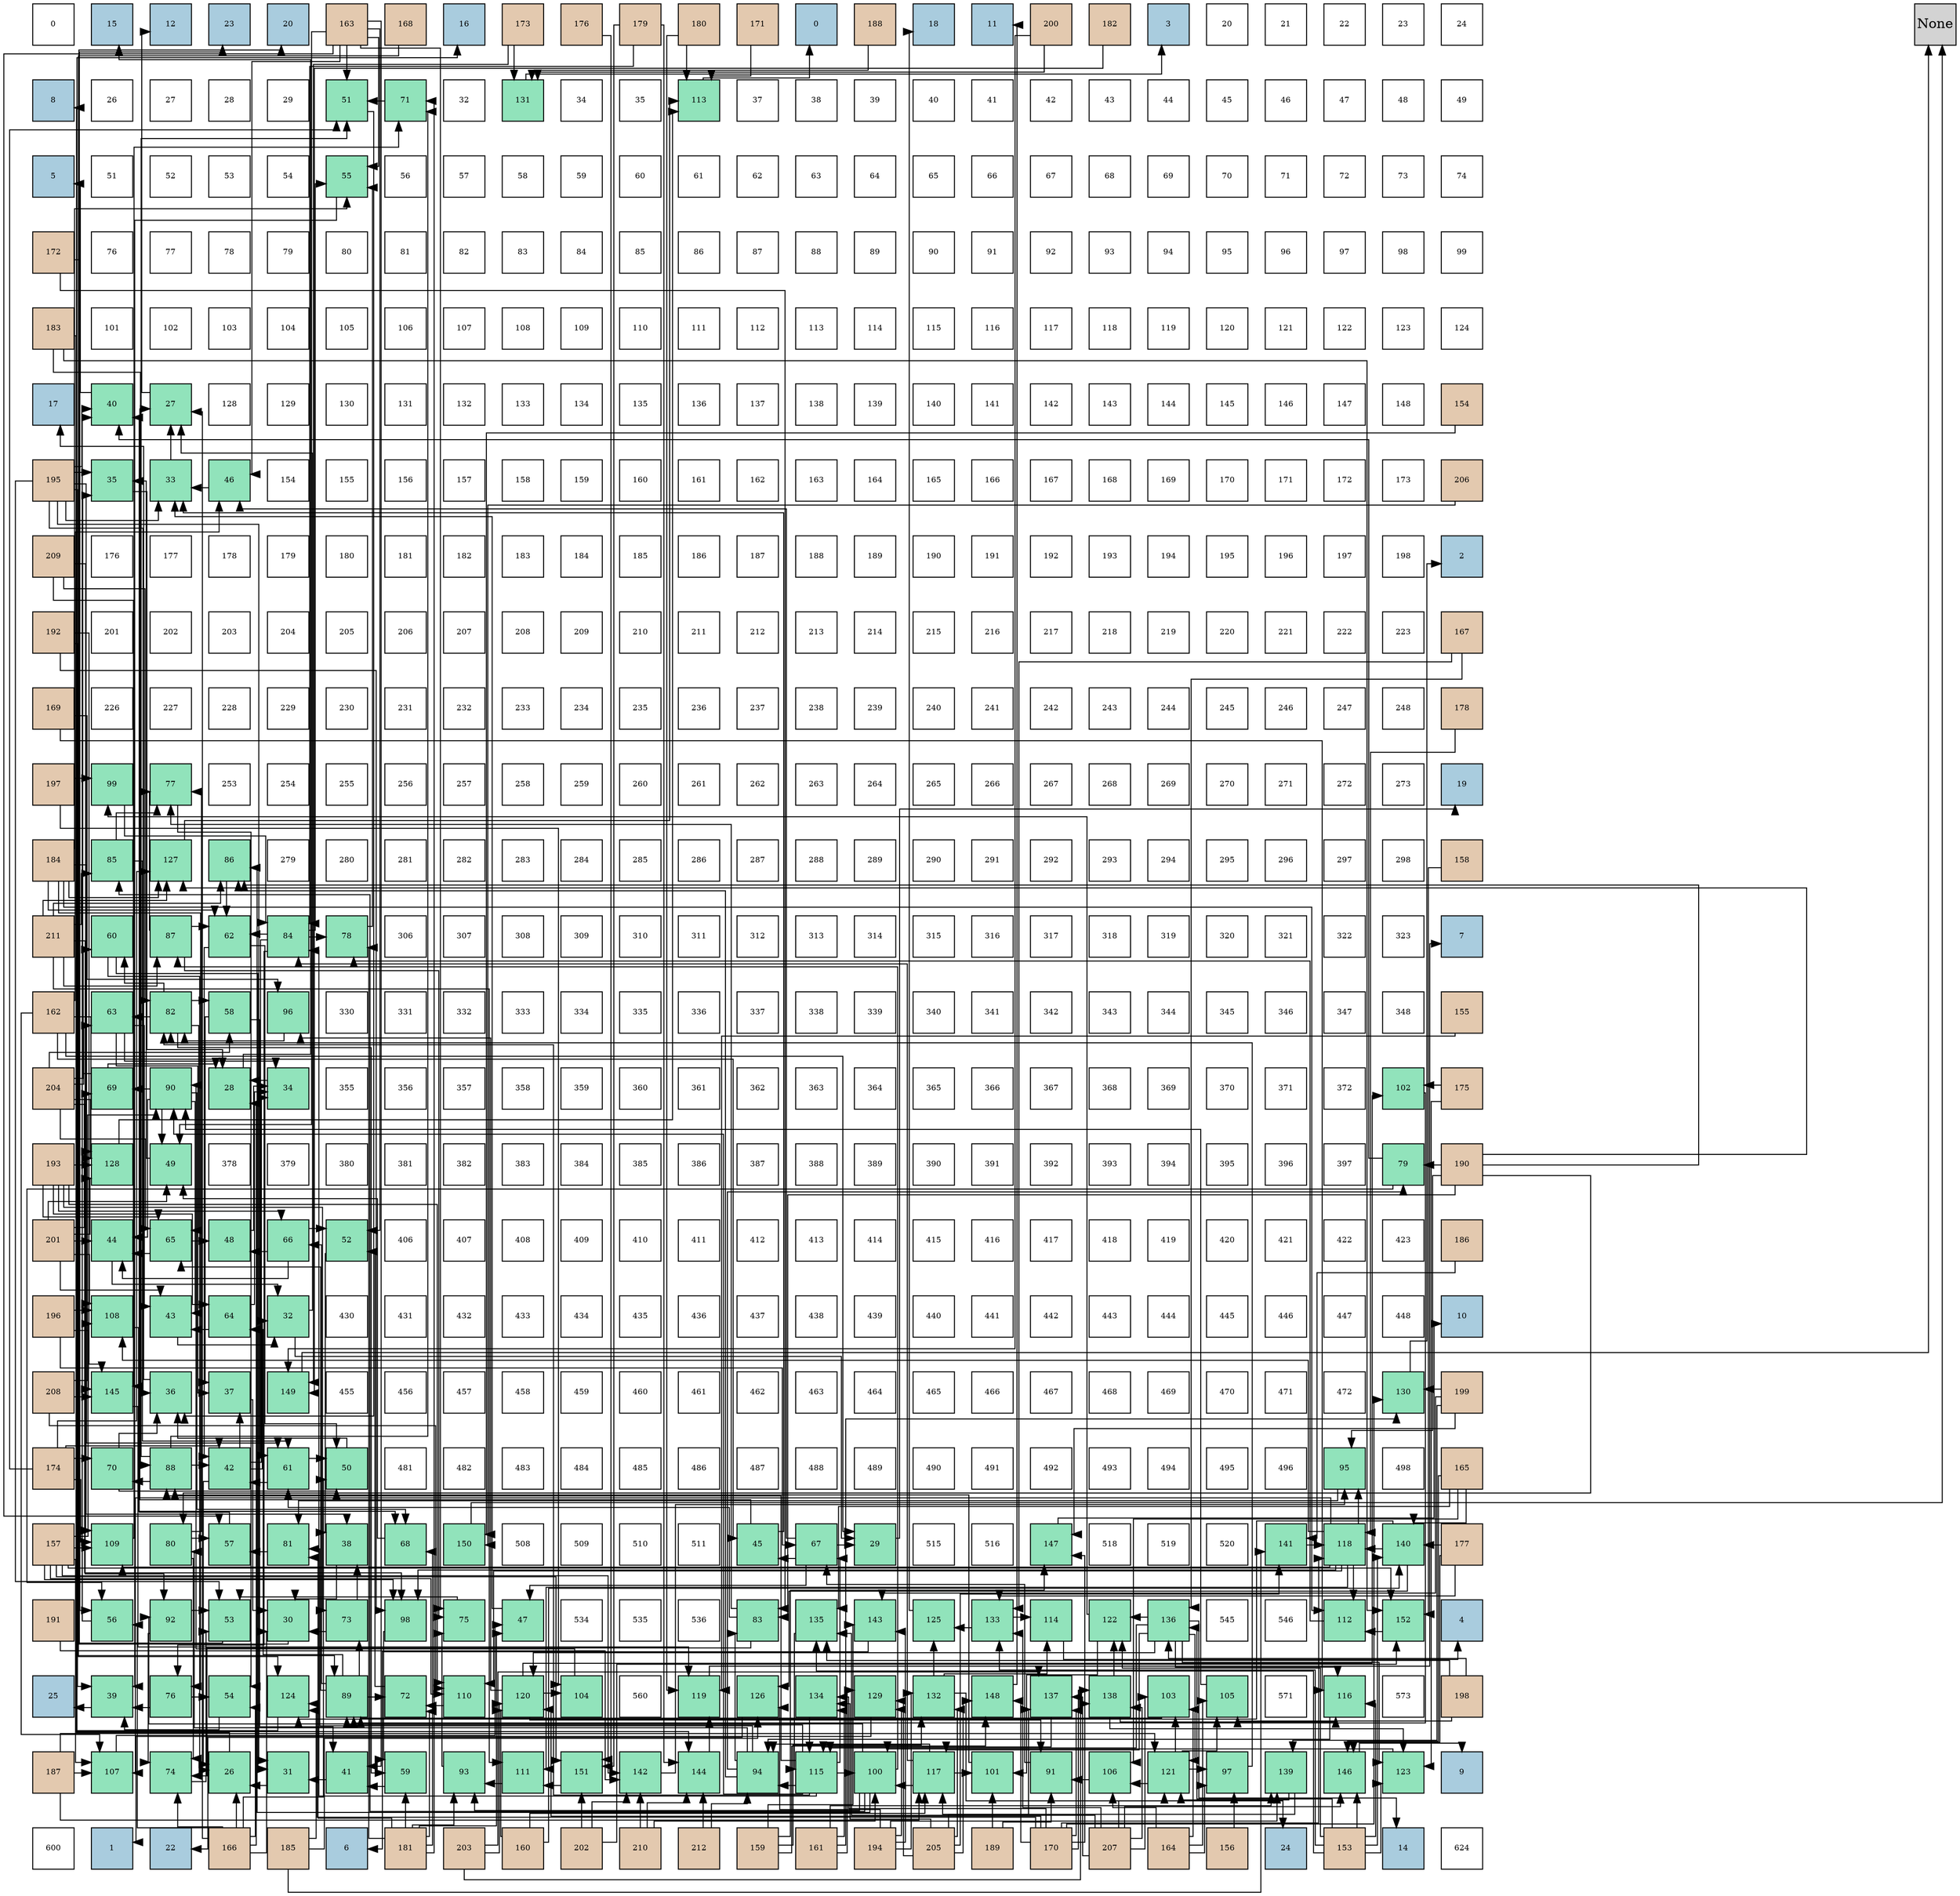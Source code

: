 digraph layout{
 rankdir=TB;
 splines=ortho;
 node [style=filled shape=square fixedsize=true width=0.6];
0[label="0", fontsize=8, fillcolor="#ffffff"];
1[label="15", fontsize=8, fillcolor="#a9ccde"];
2[label="12", fontsize=8, fillcolor="#a9ccde"];
3[label="23", fontsize=8, fillcolor="#a9ccde"];
4[label="20", fontsize=8, fillcolor="#a9ccde"];
5[label="163", fontsize=8, fillcolor="#e3c9af"];
6[label="168", fontsize=8, fillcolor="#e3c9af"];
7[label="16", fontsize=8, fillcolor="#a9ccde"];
8[label="173", fontsize=8, fillcolor="#e3c9af"];
9[label="176", fontsize=8, fillcolor="#e3c9af"];
10[label="179", fontsize=8, fillcolor="#e3c9af"];
11[label="180", fontsize=8, fillcolor="#e3c9af"];
12[label="171", fontsize=8, fillcolor="#e3c9af"];
13[label="0", fontsize=8, fillcolor="#a9ccde"];
14[label="188", fontsize=8, fillcolor="#e3c9af"];
15[label="18", fontsize=8, fillcolor="#a9ccde"];
16[label="11", fontsize=8, fillcolor="#a9ccde"];
17[label="200", fontsize=8, fillcolor="#e3c9af"];
18[label="182", fontsize=8, fillcolor="#e3c9af"];
19[label="3", fontsize=8, fillcolor="#a9ccde"];
20[label="20", fontsize=8, fillcolor="#ffffff"];
21[label="21", fontsize=8, fillcolor="#ffffff"];
22[label="22", fontsize=8, fillcolor="#ffffff"];
23[label="23", fontsize=8, fillcolor="#ffffff"];
24[label="24", fontsize=8, fillcolor="#ffffff"];
25[label="8", fontsize=8, fillcolor="#a9ccde"];
26[label="26", fontsize=8, fillcolor="#ffffff"];
27[label="27", fontsize=8, fillcolor="#ffffff"];
28[label="28", fontsize=8, fillcolor="#ffffff"];
29[label="29", fontsize=8, fillcolor="#ffffff"];
30[label="51", fontsize=8, fillcolor="#91e3bb"];
31[label="71", fontsize=8, fillcolor="#91e3bb"];
32[label="32", fontsize=8, fillcolor="#ffffff"];
33[label="131", fontsize=8, fillcolor="#91e3bb"];
34[label="34", fontsize=8, fillcolor="#ffffff"];
35[label="35", fontsize=8, fillcolor="#ffffff"];
36[label="113", fontsize=8, fillcolor="#91e3bb"];
37[label="37", fontsize=8, fillcolor="#ffffff"];
38[label="38", fontsize=8, fillcolor="#ffffff"];
39[label="39", fontsize=8, fillcolor="#ffffff"];
40[label="40", fontsize=8, fillcolor="#ffffff"];
41[label="41", fontsize=8, fillcolor="#ffffff"];
42[label="42", fontsize=8, fillcolor="#ffffff"];
43[label="43", fontsize=8, fillcolor="#ffffff"];
44[label="44", fontsize=8, fillcolor="#ffffff"];
45[label="45", fontsize=8, fillcolor="#ffffff"];
46[label="46", fontsize=8, fillcolor="#ffffff"];
47[label="47", fontsize=8, fillcolor="#ffffff"];
48[label="48", fontsize=8, fillcolor="#ffffff"];
49[label="49", fontsize=8, fillcolor="#ffffff"];
50[label="5", fontsize=8, fillcolor="#a9ccde"];
51[label="51", fontsize=8, fillcolor="#ffffff"];
52[label="52", fontsize=8, fillcolor="#ffffff"];
53[label="53", fontsize=8, fillcolor="#ffffff"];
54[label="54", fontsize=8, fillcolor="#ffffff"];
55[label="55", fontsize=8, fillcolor="#91e3bb"];
56[label="56", fontsize=8, fillcolor="#ffffff"];
57[label="57", fontsize=8, fillcolor="#ffffff"];
58[label="58", fontsize=8, fillcolor="#ffffff"];
59[label="59", fontsize=8, fillcolor="#ffffff"];
60[label="60", fontsize=8, fillcolor="#ffffff"];
61[label="61", fontsize=8, fillcolor="#ffffff"];
62[label="62", fontsize=8, fillcolor="#ffffff"];
63[label="63", fontsize=8, fillcolor="#ffffff"];
64[label="64", fontsize=8, fillcolor="#ffffff"];
65[label="65", fontsize=8, fillcolor="#ffffff"];
66[label="66", fontsize=8, fillcolor="#ffffff"];
67[label="67", fontsize=8, fillcolor="#ffffff"];
68[label="68", fontsize=8, fillcolor="#ffffff"];
69[label="69", fontsize=8, fillcolor="#ffffff"];
70[label="70", fontsize=8, fillcolor="#ffffff"];
71[label="71", fontsize=8, fillcolor="#ffffff"];
72[label="72", fontsize=8, fillcolor="#ffffff"];
73[label="73", fontsize=8, fillcolor="#ffffff"];
74[label="74", fontsize=8, fillcolor="#ffffff"];
75[label="172", fontsize=8, fillcolor="#e3c9af"];
76[label="76", fontsize=8, fillcolor="#ffffff"];
77[label="77", fontsize=8, fillcolor="#ffffff"];
78[label="78", fontsize=8, fillcolor="#ffffff"];
79[label="79", fontsize=8, fillcolor="#ffffff"];
80[label="80", fontsize=8, fillcolor="#ffffff"];
81[label="81", fontsize=8, fillcolor="#ffffff"];
82[label="82", fontsize=8, fillcolor="#ffffff"];
83[label="83", fontsize=8, fillcolor="#ffffff"];
84[label="84", fontsize=8, fillcolor="#ffffff"];
85[label="85", fontsize=8, fillcolor="#ffffff"];
86[label="86", fontsize=8, fillcolor="#ffffff"];
87[label="87", fontsize=8, fillcolor="#ffffff"];
88[label="88", fontsize=8, fillcolor="#ffffff"];
89[label="89", fontsize=8, fillcolor="#ffffff"];
90[label="90", fontsize=8, fillcolor="#ffffff"];
91[label="91", fontsize=8, fillcolor="#ffffff"];
92[label="92", fontsize=8, fillcolor="#ffffff"];
93[label="93", fontsize=8, fillcolor="#ffffff"];
94[label="94", fontsize=8, fillcolor="#ffffff"];
95[label="95", fontsize=8, fillcolor="#ffffff"];
96[label="96", fontsize=8, fillcolor="#ffffff"];
97[label="97", fontsize=8, fillcolor="#ffffff"];
98[label="98", fontsize=8, fillcolor="#ffffff"];
99[label="99", fontsize=8, fillcolor="#ffffff"];
100[label="183", fontsize=8, fillcolor="#e3c9af"];
101[label="101", fontsize=8, fillcolor="#ffffff"];
102[label="102", fontsize=8, fillcolor="#ffffff"];
103[label="103", fontsize=8, fillcolor="#ffffff"];
104[label="104", fontsize=8, fillcolor="#ffffff"];
105[label="105", fontsize=8, fillcolor="#ffffff"];
106[label="106", fontsize=8, fillcolor="#ffffff"];
107[label="107", fontsize=8, fillcolor="#ffffff"];
108[label="108", fontsize=8, fillcolor="#ffffff"];
109[label="109", fontsize=8, fillcolor="#ffffff"];
110[label="110", fontsize=8, fillcolor="#ffffff"];
111[label="111", fontsize=8, fillcolor="#ffffff"];
112[label="112", fontsize=8, fillcolor="#ffffff"];
113[label="113", fontsize=8, fillcolor="#ffffff"];
114[label="114", fontsize=8, fillcolor="#ffffff"];
115[label="115", fontsize=8, fillcolor="#ffffff"];
116[label="116", fontsize=8, fillcolor="#ffffff"];
117[label="117", fontsize=8, fillcolor="#ffffff"];
118[label="118", fontsize=8, fillcolor="#ffffff"];
119[label="119", fontsize=8, fillcolor="#ffffff"];
120[label="120", fontsize=8, fillcolor="#ffffff"];
121[label="121", fontsize=8, fillcolor="#ffffff"];
122[label="122", fontsize=8, fillcolor="#ffffff"];
123[label="123", fontsize=8, fillcolor="#ffffff"];
124[label="124", fontsize=8, fillcolor="#ffffff"];
125[label="17", fontsize=8, fillcolor="#a9ccde"];
126[label="40", fontsize=8, fillcolor="#91e3bb"];
127[label="27", fontsize=8, fillcolor="#91e3bb"];
128[label="128", fontsize=8, fillcolor="#ffffff"];
129[label="129", fontsize=8, fillcolor="#ffffff"];
130[label="130", fontsize=8, fillcolor="#ffffff"];
131[label="131", fontsize=8, fillcolor="#ffffff"];
132[label="132", fontsize=8, fillcolor="#ffffff"];
133[label="133", fontsize=8, fillcolor="#ffffff"];
134[label="134", fontsize=8, fillcolor="#ffffff"];
135[label="135", fontsize=8, fillcolor="#ffffff"];
136[label="136", fontsize=8, fillcolor="#ffffff"];
137[label="137", fontsize=8, fillcolor="#ffffff"];
138[label="138", fontsize=8, fillcolor="#ffffff"];
139[label="139", fontsize=8, fillcolor="#ffffff"];
140[label="140", fontsize=8, fillcolor="#ffffff"];
141[label="141", fontsize=8, fillcolor="#ffffff"];
142[label="142", fontsize=8, fillcolor="#ffffff"];
143[label="143", fontsize=8, fillcolor="#ffffff"];
144[label="144", fontsize=8, fillcolor="#ffffff"];
145[label="145", fontsize=8, fillcolor="#ffffff"];
146[label="146", fontsize=8, fillcolor="#ffffff"];
147[label="147", fontsize=8, fillcolor="#ffffff"];
148[label="148", fontsize=8, fillcolor="#ffffff"];
149[label="154", fontsize=8, fillcolor="#e3c9af"];
150[label="195", fontsize=8, fillcolor="#e3c9af"];
151[label="35", fontsize=8, fillcolor="#91e3bb"];
152[label="33", fontsize=8, fillcolor="#91e3bb"];
153[label="46", fontsize=8, fillcolor="#91e3bb"];
154[label="154", fontsize=8, fillcolor="#ffffff"];
155[label="155", fontsize=8, fillcolor="#ffffff"];
156[label="156", fontsize=8, fillcolor="#ffffff"];
157[label="157", fontsize=8, fillcolor="#ffffff"];
158[label="158", fontsize=8, fillcolor="#ffffff"];
159[label="159", fontsize=8, fillcolor="#ffffff"];
160[label="160", fontsize=8, fillcolor="#ffffff"];
161[label="161", fontsize=8, fillcolor="#ffffff"];
162[label="162", fontsize=8, fillcolor="#ffffff"];
163[label="163", fontsize=8, fillcolor="#ffffff"];
164[label="164", fontsize=8, fillcolor="#ffffff"];
165[label="165", fontsize=8, fillcolor="#ffffff"];
166[label="166", fontsize=8, fillcolor="#ffffff"];
167[label="167", fontsize=8, fillcolor="#ffffff"];
168[label="168", fontsize=8, fillcolor="#ffffff"];
169[label="169", fontsize=8, fillcolor="#ffffff"];
170[label="170", fontsize=8, fillcolor="#ffffff"];
171[label="171", fontsize=8, fillcolor="#ffffff"];
172[label="172", fontsize=8, fillcolor="#ffffff"];
173[label="173", fontsize=8, fillcolor="#ffffff"];
174[label="206", fontsize=8, fillcolor="#e3c9af"];
175[label="209", fontsize=8, fillcolor="#e3c9af"];
176[label="176", fontsize=8, fillcolor="#ffffff"];
177[label="177", fontsize=8, fillcolor="#ffffff"];
178[label="178", fontsize=8, fillcolor="#ffffff"];
179[label="179", fontsize=8, fillcolor="#ffffff"];
180[label="180", fontsize=8, fillcolor="#ffffff"];
181[label="181", fontsize=8, fillcolor="#ffffff"];
182[label="182", fontsize=8, fillcolor="#ffffff"];
183[label="183", fontsize=8, fillcolor="#ffffff"];
184[label="184", fontsize=8, fillcolor="#ffffff"];
185[label="185", fontsize=8, fillcolor="#ffffff"];
186[label="186", fontsize=8, fillcolor="#ffffff"];
187[label="187", fontsize=8, fillcolor="#ffffff"];
188[label="188", fontsize=8, fillcolor="#ffffff"];
189[label="189", fontsize=8, fillcolor="#ffffff"];
190[label="190", fontsize=8, fillcolor="#ffffff"];
191[label="191", fontsize=8, fillcolor="#ffffff"];
192[label="192", fontsize=8, fillcolor="#ffffff"];
193[label="193", fontsize=8, fillcolor="#ffffff"];
194[label="194", fontsize=8, fillcolor="#ffffff"];
195[label="195", fontsize=8, fillcolor="#ffffff"];
196[label="196", fontsize=8, fillcolor="#ffffff"];
197[label="197", fontsize=8, fillcolor="#ffffff"];
198[label="198", fontsize=8, fillcolor="#ffffff"];
199[label="2", fontsize=8, fillcolor="#a9ccde"];
200[label="192", fontsize=8, fillcolor="#e3c9af"];
201[label="201", fontsize=8, fillcolor="#ffffff"];
202[label="202", fontsize=8, fillcolor="#ffffff"];
203[label="203", fontsize=8, fillcolor="#ffffff"];
204[label="204", fontsize=8, fillcolor="#ffffff"];
205[label="205", fontsize=8, fillcolor="#ffffff"];
206[label="206", fontsize=8, fillcolor="#ffffff"];
207[label="207", fontsize=8, fillcolor="#ffffff"];
208[label="208", fontsize=8, fillcolor="#ffffff"];
209[label="209", fontsize=8, fillcolor="#ffffff"];
210[label="210", fontsize=8, fillcolor="#ffffff"];
211[label="211", fontsize=8, fillcolor="#ffffff"];
212[label="212", fontsize=8, fillcolor="#ffffff"];
213[label="213", fontsize=8, fillcolor="#ffffff"];
214[label="214", fontsize=8, fillcolor="#ffffff"];
215[label="215", fontsize=8, fillcolor="#ffffff"];
216[label="216", fontsize=8, fillcolor="#ffffff"];
217[label="217", fontsize=8, fillcolor="#ffffff"];
218[label="218", fontsize=8, fillcolor="#ffffff"];
219[label="219", fontsize=8, fillcolor="#ffffff"];
220[label="220", fontsize=8, fillcolor="#ffffff"];
221[label="221", fontsize=8, fillcolor="#ffffff"];
222[label="222", fontsize=8, fillcolor="#ffffff"];
223[label="223", fontsize=8, fillcolor="#ffffff"];
224[label="167", fontsize=8, fillcolor="#e3c9af"];
225[label="169", fontsize=8, fillcolor="#e3c9af"];
226[label="226", fontsize=8, fillcolor="#ffffff"];
227[label="227", fontsize=8, fillcolor="#ffffff"];
228[label="228", fontsize=8, fillcolor="#ffffff"];
229[label="229", fontsize=8, fillcolor="#ffffff"];
230[label="230", fontsize=8, fillcolor="#ffffff"];
231[label="231", fontsize=8, fillcolor="#ffffff"];
232[label="232", fontsize=8, fillcolor="#ffffff"];
233[label="233", fontsize=8, fillcolor="#ffffff"];
234[label="234", fontsize=8, fillcolor="#ffffff"];
235[label="235", fontsize=8, fillcolor="#ffffff"];
236[label="236", fontsize=8, fillcolor="#ffffff"];
237[label="237", fontsize=8, fillcolor="#ffffff"];
238[label="238", fontsize=8, fillcolor="#ffffff"];
239[label="239", fontsize=8, fillcolor="#ffffff"];
240[label="240", fontsize=8, fillcolor="#ffffff"];
241[label="241", fontsize=8, fillcolor="#ffffff"];
242[label="242", fontsize=8, fillcolor="#ffffff"];
243[label="243", fontsize=8, fillcolor="#ffffff"];
244[label="244", fontsize=8, fillcolor="#ffffff"];
245[label="245", fontsize=8, fillcolor="#ffffff"];
246[label="246", fontsize=8, fillcolor="#ffffff"];
247[label="247", fontsize=8, fillcolor="#ffffff"];
248[label="248", fontsize=8, fillcolor="#ffffff"];
249[label="178", fontsize=8, fillcolor="#e3c9af"];
250[label="197", fontsize=8, fillcolor="#e3c9af"];
251[label="99", fontsize=8, fillcolor="#91e3bb"];
252[label="77", fontsize=8, fillcolor="#91e3bb"];
253[label="253", fontsize=8, fillcolor="#ffffff"];
254[label="254", fontsize=8, fillcolor="#ffffff"];
255[label="255", fontsize=8, fillcolor="#ffffff"];
256[label="256", fontsize=8, fillcolor="#ffffff"];
257[label="257", fontsize=8, fillcolor="#ffffff"];
258[label="258", fontsize=8, fillcolor="#ffffff"];
259[label="259", fontsize=8, fillcolor="#ffffff"];
260[label="260", fontsize=8, fillcolor="#ffffff"];
261[label="261", fontsize=8, fillcolor="#ffffff"];
262[label="262", fontsize=8, fillcolor="#ffffff"];
263[label="263", fontsize=8, fillcolor="#ffffff"];
264[label="264", fontsize=8, fillcolor="#ffffff"];
265[label="265", fontsize=8, fillcolor="#ffffff"];
266[label="266", fontsize=8, fillcolor="#ffffff"];
267[label="267", fontsize=8, fillcolor="#ffffff"];
268[label="268", fontsize=8, fillcolor="#ffffff"];
269[label="269", fontsize=8, fillcolor="#ffffff"];
270[label="270", fontsize=8, fillcolor="#ffffff"];
271[label="271", fontsize=8, fillcolor="#ffffff"];
272[label="272", fontsize=8, fillcolor="#ffffff"];
273[label="273", fontsize=8, fillcolor="#ffffff"];
274[label="19", fontsize=8, fillcolor="#a9ccde"];
275[label="184", fontsize=8, fillcolor="#e3c9af"];
276[label="85", fontsize=8, fillcolor="#91e3bb"];
277[label="127", fontsize=8, fillcolor="#91e3bb"];
278[label="86", fontsize=8, fillcolor="#91e3bb"];
279[label="279", fontsize=8, fillcolor="#ffffff"];
280[label="280", fontsize=8, fillcolor="#ffffff"];
281[label="281", fontsize=8, fillcolor="#ffffff"];
282[label="282", fontsize=8, fillcolor="#ffffff"];
283[label="283", fontsize=8, fillcolor="#ffffff"];
284[label="284", fontsize=8, fillcolor="#ffffff"];
285[label="285", fontsize=8, fillcolor="#ffffff"];
286[label="286", fontsize=8, fillcolor="#ffffff"];
287[label="287", fontsize=8, fillcolor="#ffffff"];
288[label="288", fontsize=8, fillcolor="#ffffff"];
289[label="289", fontsize=8, fillcolor="#ffffff"];
290[label="290", fontsize=8, fillcolor="#ffffff"];
291[label="291", fontsize=8, fillcolor="#ffffff"];
292[label="292", fontsize=8, fillcolor="#ffffff"];
293[label="293", fontsize=8, fillcolor="#ffffff"];
294[label="294", fontsize=8, fillcolor="#ffffff"];
295[label="295", fontsize=8, fillcolor="#ffffff"];
296[label="296", fontsize=8, fillcolor="#ffffff"];
297[label="297", fontsize=8, fillcolor="#ffffff"];
298[label="298", fontsize=8, fillcolor="#ffffff"];
299[label="158", fontsize=8, fillcolor="#e3c9af"];
300[label="211", fontsize=8, fillcolor="#e3c9af"];
301[label="60", fontsize=8, fillcolor="#91e3bb"];
302[label="87", fontsize=8, fillcolor="#91e3bb"];
303[label="62", fontsize=8, fillcolor="#91e3bb"];
304[label="84", fontsize=8, fillcolor="#91e3bb"];
305[label="78", fontsize=8, fillcolor="#91e3bb"];
306[label="306", fontsize=8, fillcolor="#ffffff"];
307[label="307", fontsize=8, fillcolor="#ffffff"];
308[label="308", fontsize=8, fillcolor="#ffffff"];
309[label="309", fontsize=8, fillcolor="#ffffff"];
310[label="310", fontsize=8, fillcolor="#ffffff"];
311[label="311", fontsize=8, fillcolor="#ffffff"];
312[label="312", fontsize=8, fillcolor="#ffffff"];
313[label="313", fontsize=8, fillcolor="#ffffff"];
314[label="314", fontsize=8, fillcolor="#ffffff"];
315[label="315", fontsize=8, fillcolor="#ffffff"];
316[label="316", fontsize=8, fillcolor="#ffffff"];
317[label="317", fontsize=8, fillcolor="#ffffff"];
318[label="318", fontsize=8, fillcolor="#ffffff"];
319[label="319", fontsize=8, fillcolor="#ffffff"];
320[label="320", fontsize=8, fillcolor="#ffffff"];
321[label="321", fontsize=8, fillcolor="#ffffff"];
322[label="322", fontsize=8, fillcolor="#ffffff"];
323[label="323", fontsize=8, fillcolor="#ffffff"];
324[label="7", fontsize=8, fillcolor="#a9ccde"];
325[label="162", fontsize=8, fillcolor="#e3c9af"];
326[label="63", fontsize=8, fillcolor="#91e3bb"];
327[label="82", fontsize=8, fillcolor="#91e3bb"];
328[label="58", fontsize=8, fillcolor="#91e3bb"];
329[label="96", fontsize=8, fillcolor="#91e3bb"];
330[label="330", fontsize=8, fillcolor="#ffffff"];
331[label="331", fontsize=8, fillcolor="#ffffff"];
332[label="332", fontsize=8, fillcolor="#ffffff"];
333[label="333", fontsize=8, fillcolor="#ffffff"];
334[label="334", fontsize=8, fillcolor="#ffffff"];
335[label="335", fontsize=8, fillcolor="#ffffff"];
336[label="336", fontsize=8, fillcolor="#ffffff"];
337[label="337", fontsize=8, fillcolor="#ffffff"];
338[label="338", fontsize=8, fillcolor="#ffffff"];
339[label="339", fontsize=8, fillcolor="#ffffff"];
340[label="340", fontsize=8, fillcolor="#ffffff"];
341[label="341", fontsize=8, fillcolor="#ffffff"];
342[label="342", fontsize=8, fillcolor="#ffffff"];
343[label="343", fontsize=8, fillcolor="#ffffff"];
344[label="344", fontsize=8, fillcolor="#ffffff"];
345[label="345", fontsize=8, fillcolor="#ffffff"];
346[label="346", fontsize=8, fillcolor="#ffffff"];
347[label="347", fontsize=8, fillcolor="#ffffff"];
348[label="348", fontsize=8, fillcolor="#ffffff"];
349[label="155", fontsize=8, fillcolor="#e3c9af"];
350[label="204", fontsize=8, fillcolor="#e3c9af"];
351[label="69", fontsize=8, fillcolor="#91e3bb"];
352[label="90", fontsize=8, fillcolor="#91e3bb"];
353[label="28", fontsize=8, fillcolor="#91e3bb"];
354[label="34", fontsize=8, fillcolor="#91e3bb"];
355[label="355", fontsize=8, fillcolor="#ffffff"];
356[label="356", fontsize=8, fillcolor="#ffffff"];
357[label="357", fontsize=8, fillcolor="#ffffff"];
358[label="358", fontsize=8, fillcolor="#ffffff"];
359[label="359", fontsize=8, fillcolor="#ffffff"];
360[label="360", fontsize=8, fillcolor="#ffffff"];
361[label="361", fontsize=8, fillcolor="#ffffff"];
362[label="362", fontsize=8, fillcolor="#ffffff"];
363[label="363", fontsize=8, fillcolor="#ffffff"];
364[label="364", fontsize=8, fillcolor="#ffffff"];
365[label="365", fontsize=8, fillcolor="#ffffff"];
366[label="366", fontsize=8, fillcolor="#ffffff"];
367[label="367", fontsize=8, fillcolor="#ffffff"];
368[label="368", fontsize=8, fillcolor="#ffffff"];
369[label="369", fontsize=8, fillcolor="#ffffff"];
370[label="370", fontsize=8, fillcolor="#ffffff"];
371[label="371", fontsize=8, fillcolor="#ffffff"];
372[label="372", fontsize=8, fillcolor="#ffffff"];
373[label="102", fontsize=8, fillcolor="#91e3bb"];
374[label="175", fontsize=8, fillcolor="#e3c9af"];
375[label="193", fontsize=8, fillcolor="#e3c9af"];
376[label="128", fontsize=8, fillcolor="#91e3bb"];
377[label="49", fontsize=8, fillcolor="#91e3bb"];
378[label="378", fontsize=8, fillcolor="#ffffff"];
379[label="379", fontsize=8, fillcolor="#ffffff"];
380[label="380", fontsize=8, fillcolor="#ffffff"];
381[label="381", fontsize=8, fillcolor="#ffffff"];
382[label="382", fontsize=8, fillcolor="#ffffff"];
383[label="383", fontsize=8, fillcolor="#ffffff"];
384[label="384", fontsize=8, fillcolor="#ffffff"];
385[label="385", fontsize=8, fillcolor="#ffffff"];
386[label="386", fontsize=8, fillcolor="#ffffff"];
387[label="387", fontsize=8, fillcolor="#ffffff"];
388[label="388", fontsize=8, fillcolor="#ffffff"];
389[label="389", fontsize=8, fillcolor="#ffffff"];
390[label="390", fontsize=8, fillcolor="#ffffff"];
391[label="391", fontsize=8, fillcolor="#ffffff"];
392[label="392", fontsize=8, fillcolor="#ffffff"];
393[label="393", fontsize=8, fillcolor="#ffffff"];
394[label="394", fontsize=8, fillcolor="#ffffff"];
395[label="395", fontsize=8, fillcolor="#ffffff"];
396[label="396", fontsize=8, fillcolor="#ffffff"];
397[label="397", fontsize=8, fillcolor="#ffffff"];
398[label="79", fontsize=8, fillcolor="#91e3bb"];
399[label="190", fontsize=8, fillcolor="#e3c9af"];
400[label="201", fontsize=8, fillcolor="#e3c9af"];
401[label="44", fontsize=8, fillcolor="#91e3bb"];
402[label="65", fontsize=8, fillcolor="#91e3bb"];
403[label="48", fontsize=8, fillcolor="#91e3bb"];
404[label="66", fontsize=8, fillcolor="#91e3bb"];
405[label="52", fontsize=8, fillcolor="#91e3bb"];
406[label="406", fontsize=8, fillcolor="#ffffff"];
407[label="407", fontsize=8, fillcolor="#ffffff"];
408[label="408", fontsize=8, fillcolor="#ffffff"];
409[label="409", fontsize=8, fillcolor="#ffffff"];
410[label="410", fontsize=8, fillcolor="#ffffff"];
411[label="411", fontsize=8, fillcolor="#ffffff"];
412[label="412", fontsize=8, fillcolor="#ffffff"];
413[label="413", fontsize=8, fillcolor="#ffffff"];
414[label="414", fontsize=8, fillcolor="#ffffff"];
415[label="415", fontsize=8, fillcolor="#ffffff"];
416[label="416", fontsize=8, fillcolor="#ffffff"];
417[label="417", fontsize=8, fillcolor="#ffffff"];
418[label="418", fontsize=8, fillcolor="#ffffff"];
419[label="419", fontsize=8, fillcolor="#ffffff"];
420[label="420", fontsize=8, fillcolor="#ffffff"];
421[label="421", fontsize=8, fillcolor="#ffffff"];
422[label="422", fontsize=8, fillcolor="#ffffff"];
423[label="423", fontsize=8, fillcolor="#ffffff"];
424[label="186", fontsize=8, fillcolor="#e3c9af"];
425[label="196", fontsize=8, fillcolor="#e3c9af"];
426[label="108", fontsize=8, fillcolor="#91e3bb"];
427[label="43", fontsize=8, fillcolor="#91e3bb"];
428[label="64", fontsize=8, fillcolor="#91e3bb"];
429[label="32", fontsize=8, fillcolor="#91e3bb"];
430[label="430", fontsize=8, fillcolor="#ffffff"];
431[label="431", fontsize=8, fillcolor="#ffffff"];
432[label="432", fontsize=8, fillcolor="#ffffff"];
433[label="433", fontsize=8, fillcolor="#ffffff"];
434[label="434", fontsize=8, fillcolor="#ffffff"];
435[label="435", fontsize=8, fillcolor="#ffffff"];
436[label="436", fontsize=8, fillcolor="#ffffff"];
437[label="437", fontsize=8, fillcolor="#ffffff"];
438[label="438", fontsize=8, fillcolor="#ffffff"];
439[label="439", fontsize=8, fillcolor="#ffffff"];
440[label="440", fontsize=8, fillcolor="#ffffff"];
441[label="441", fontsize=8, fillcolor="#ffffff"];
442[label="442", fontsize=8, fillcolor="#ffffff"];
443[label="443", fontsize=8, fillcolor="#ffffff"];
444[label="444", fontsize=8, fillcolor="#ffffff"];
445[label="445", fontsize=8, fillcolor="#ffffff"];
446[label="446", fontsize=8, fillcolor="#ffffff"];
447[label="447", fontsize=8, fillcolor="#ffffff"];
448[label="448", fontsize=8, fillcolor="#ffffff"];
449[label="10", fontsize=8, fillcolor="#a9ccde"];
450[label="208", fontsize=8, fillcolor="#e3c9af"];
451[label="145", fontsize=8, fillcolor="#91e3bb"];
452[label="36", fontsize=8, fillcolor="#91e3bb"];
453[label="37", fontsize=8, fillcolor="#91e3bb"];
454[label="149", fontsize=8, fillcolor="#91e3bb"];
455[label="455", fontsize=8, fillcolor="#ffffff"];
456[label="456", fontsize=8, fillcolor="#ffffff"];
457[label="457", fontsize=8, fillcolor="#ffffff"];
458[label="458", fontsize=8, fillcolor="#ffffff"];
459[label="459", fontsize=8, fillcolor="#ffffff"];
460[label="460", fontsize=8, fillcolor="#ffffff"];
461[label="461", fontsize=8, fillcolor="#ffffff"];
462[label="462", fontsize=8, fillcolor="#ffffff"];
463[label="463", fontsize=8, fillcolor="#ffffff"];
464[label="464", fontsize=8, fillcolor="#ffffff"];
465[label="465", fontsize=8, fillcolor="#ffffff"];
466[label="466", fontsize=8, fillcolor="#ffffff"];
467[label="467", fontsize=8, fillcolor="#ffffff"];
468[label="468", fontsize=8, fillcolor="#ffffff"];
469[label="469", fontsize=8, fillcolor="#ffffff"];
470[label="470", fontsize=8, fillcolor="#ffffff"];
471[label="471", fontsize=8, fillcolor="#ffffff"];
472[label="472", fontsize=8, fillcolor="#ffffff"];
473[label="130", fontsize=8, fillcolor="#91e3bb"];
474[label="199", fontsize=8, fillcolor="#e3c9af"];
475[label="174", fontsize=8, fillcolor="#e3c9af"];
476[label="70", fontsize=8, fillcolor="#91e3bb"];
477[label="88", fontsize=8, fillcolor="#91e3bb"];
478[label="42", fontsize=8, fillcolor="#91e3bb"];
479[label="61", fontsize=8, fillcolor="#91e3bb"];
480[label="50", fontsize=8, fillcolor="#91e3bb"];
481[label="481", fontsize=8, fillcolor="#ffffff"];
482[label="482", fontsize=8, fillcolor="#ffffff"];
483[label="483", fontsize=8, fillcolor="#ffffff"];
484[label="484", fontsize=8, fillcolor="#ffffff"];
485[label="485", fontsize=8, fillcolor="#ffffff"];
486[label="486", fontsize=8, fillcolor="#ffffff"];
487[label="487", fontsize=8, fillcolor="#ffffff"];
488[label="488", fontsize=8, fillcolor="#ffffff"];
489[label="489", fontsize=8, fillcolor="#ffffff"];
490[label="490", fontsize=8, fillcolor="#ffffff"];
491[label="491", fontsize=8, fillcolor="#ffffff"];
492[label="492", fontsize=8, fillcolor="#ffffff"];
493[label="493", fontsize=8, fillcolor="#ffffff"];
494[label="494", fontsize=8, fillcolor="#ffffff"];
495[label="495", fontsize=8, fillcolor="#ffffff"];
496[label="496", fontsize=8, fillcolor="#ffffff"];
497[label="95", fontsize=8, fillcolor="#91e3bb"];
498[label="498", fontsize=8, fillcolor="#ffffff"];
499[label="165", fontsize=8, fillcolor="#e3c9af"];
500[label="157", fontsize=8, fillcolor="#e3c9af"];
501[label="109", fontsize=8, fillcolor="#91e3bb"];
502[label="80", fontsize=8, fillcolor="#91e3bb"];
503[label="57", fontsize=8, fillcolor="#91e3bb"];
504[label="81", fontsize=8, fillcolor="#91e3bb"];
505[label="38", fontsize=8, fillcolor="#91e3bb"];
506[label="68", fontsize=8, fillcolor="#91e3bb"];
507[label="150", fontsize=8, fillcolor="#91e3bb"];
508[label="508", fontsize=8, fillcolor="#ffffff"];
509[label="509", fontsize=8, fillcolor="#ffffff"];
510[label="510", fontsize=8, fillcolor="#ffffff"];
511[label="511", fontsize=8, fillcolor="#ffffff"];
512[label="45", fontsize=8, fillcolor="#91e3bb"];
513[label="67", fontsize=8, fillcolor="#91e3bb"];
514[label="29", fontsize=8, fillcolor="#91e3bb"];
515[label="515", fontsize=8, fillcolor="#ffffff"];
516[label="516", fontsize=8, fillcolor="#ffffff"];
517[label="147", fontsize=8, fillcolor="#91e3bb"];
518[label="518", fontsize=8, fillcolor="#ffffff"];
519[label="519", fontsize=8, fillcolor="#ffffff"];
520[label="520", fontsize=8, fillcolor="#ffffff"];
521[label="141", fontsize=8, fillcolor="#91e3bb"];
522[label="118", fontsize=8, fillcolor="#91e3bb"];
523[label="140", fontsize=8, fillcolor="#91e3bb"];
524[label="177", fontsize=8, fillcolor="#e3c9af"];
525[label="191", fontsize=8, fillcolor="#e3c9af"];
526[label="56", fontsize=8, fillcolor="#91e3bb"];
527[label="92", fontsize=8, fillcolor="#91e3bb"];
528[label="53", fontsize=8, fillcolor="#91e3bb"];
529[label="30", fontsize=8, fillcolor="#91e3bb"];
530[label="73", fontsize=8, fillcolor="#91e3bb"];
531[label="98", fontsize=8, fillcolor="#91e3bb"];
532[label="75", fontsize=8, fillcolor="#91e3bb"];
533[label="47", fontsize=8, fillcolor="#91e3bb"];
534[label="534", fontsize=8, fillcolor="#ffffff"];
535[label="535", fontsize=8, fillcolor="#ffffff"];
536[label="536", fontsize=8, fillcolor="#ffffff"];
537[label="83", fontsize=8, fillcolor="#91e3bb"];
538[label="135", fontsize=8, fillcolor="#91e3bb"];
539[label="143", fontsize=8, fillcolor="#91e3bb"];
540[label="125", fontsize=8, fillcolor="#91e3bb"];
541[label="133", fontsize=8, fillcolor="#91e3bb"];
542[label="114", fontsize=8, fillcolor="#91e3bb"];
543[label="122", fontsize=8, fillcolor="#91e3bb"];
544[label="136", fontsize=8, fillcolor="#91e3bb"];
545[label="545", fontsize=8, fillcolor="#ffffff"];
546[label="546", fontsize=8, fillcolor="#ffffff"];
547[label="112", fontsize=8, fillcolor="#91e3bb"];
548[label="152", fontsize=8, fillcolor="#91e3bb"];
549[label="4", fontsize=8, fillcolor="#a9ccde"];
550[label="25", fontsize=8, fillcolor="#a9ccde"];
551[label="39", fontsize=8, fillcolor="#91e3bb"];
552[label="76", fontsize=8, fillcolor="#91e3bb"];
553[label="54", fontsize=8, fillcolor="#91e3bb"];
554[label="124", fontsize=8, fillcolor="#91e3bb"];
555[label="89", fontsize=8, fillcolor="#91e3bb"];
556[label="72", fontsize=8, fillcolor="#91e3bb"];
557[label="110", fontsize=8, fillcolor="#91e3bb"];
558[label="120", fontsize=8, fillcolor="#91e3bb"];
559[label="104", fontsize=8, fillcolor="#91e3bb"];
560[label="560", fontsize=8, fillcolor="#ffffff"];
561[label="119", fontsize=8, fillcolor="#91e3bb"];
562[label="126", fontsize=8, fillcolor="#91e3bb"];
563[label="134", fontsize=8, fillcolor="#91e3bb"];
564[label="129", fontsize=8, fillcolor="#91e3bb"];
565[label="132", fontsize=8, fillcolor="#91e3bb"];
566[label="148", fontsize=8, fillcolor="#91e3bb"];
567[label="137", fontsize=8, fillcolor="#91e3bb"];
568[label="138", fontsize=8, fillcolor="#91e3bb"];
569[label="103", fontsize=8, fillcolor="#91e3bb"];
570[label="105", fontsize=8, fillcolor="#91e3bb"];
571[label="571", fontsize=8, fillcolor="#ffffff"];
572[label="116", fontsize=8, fillcolor="#91e3bb"];
573[label="573", fontsize=8, fillcolor="#ffffff"];
574[label="198", fontsize=8, fillcolor="#e3c9af"];
575[label="187", fontsize=8, fillcolor="#e3c9af"];
576[label="107", fontsize=8, fillcolor="#91e3bb"];
577[label="74", fontsize=8, fillcolor="#91e3bb"];
578[label="26", fontsize=8, fillcolor="#91e3bb"];
579[label="31", fontsize=8, fillcolor="#91e3bb"];
580[label="41", fontsize=8, fillcolor="#91e3bb"];
581[label="59", fontsize=8, fillcolor="#91e3bb"];
582[label="93", fontsize=8, fillcolor="#91e3bb"];
583[label="111", fontsize=8, fillcolor="#91e3bb"];
584[label="151", fontsize=8, fillcolor="#91e3bb"];
585[label="142", fontsize=8, fillcolor="#91e3bb"];
586[label="144", fontsize=8, fillcolor="#91e3bb"];
587[label="94", fontsize=8, fillcolor="#91e3bb"];
588[label="115", fontsize=8, fillcolor="#91e3bb"];
589[label="100", fontsize=8, fillcolor="#91e3bb"];
590[label="117", fontsize=8, fillcolor="#91e3bb"];
591[label="101", fontsize=8, fillcolor="#91e3bb"];
592[label="91", fontsize=8, fillcolor="#91e3bb"];
593[label="106", fontsize=8, fillcolor="#91e3bb"];
594[label="121", fontsize=8, fillcolor="#91e3bb"];
595[label="97", fontsize=8, fillcolor="#91e3bb"];
596[label="139", fontsize=8, fillcolor="#91e3bb"];
597[label="146", fontsize=8, fillcolor="#91e3bb"];
598[label="123", fontsize=8, fillcolor="#91e3bb"];
599[label="9", fontsize=8, fillcolor="#a9ccde"];
600[label="600", fontsize=8, fillcolor="#ffffff"];
601[label="1", fontsize=8, fillcolor="#a9ccde"];
602[label="22", fontsize=8, fillcolor="#a9ccde"];
603[label="166", fontsize=8, fillcolor="#e3c9af"];
604[label="185", fontsize=8, fillcolor="#e3c9af"];
605[label="6", fontsize=8, fillcolor="#a9ccde"];
606[label="181", fontsize=8, fillcolor="#e3c9af"];
607[label="203", fontsize=8, fillcolor="#e3c9af"];
608[label="160", fontsize=8, fillcolor="#e3c9af"];
609[label="202", fontsize=8, fillcolor="#e3c9af"];
610[label="210", fontsize=8, fillcolor="#e3c9af"];
611[label="212", fontsize=8, fillcolor="#e3c9af"];
612[label="159", fontsize=8, fillcolor="#e3c9af"];
613[label="161", fontsize=8, fillcolor="#e3c9af"];
614[label="194", fontsize=8, fillcolor="#e3c9af"];
615[label="205", fontsize=8, fillcolor="#e3c9af"];
616[label="189", fontsize=8, fillcolor="#e3c9af"];
617[label="170", fontsize=8, fillcolor="#e3c9af"];
618[label="207", fontsize=8, fillcolor="#e3c9af"];
619[label="164", fontsize=8, fillcolor="#e3c9af"];
620[label="156", fontsize=8, fillcolor="#e3c9af"];
621[label="24", fontsize=8, fillcolor="#a9ccde"];
622[label="153", fontsize=8, fillcolor="#e3c9af"];
623[label="14", fontsize=8, fillcolor="#a9ccde"];
624[label="624", fontsize=8, fillcolor="#ffffff"];
edge [constraint=false, style=vis];578 -> 25;
127 -> 2;
353 -> 1;
514 -> 274;
529 -> 4;
579 -> 578;
429 -> 127;
429 -> 514;
152 -> 127;
354 -> 353;
151 -> 353;
452 -> 125;
453 -> 529;
505 -> 529;
551 -> 550;
126 -> 50;
580 -> 579;
478 -> 578;
478 -> 429;
478 -> 354;
478 -> 453;
427 -> 429;
401 -> 429;
512 -> 127;
512 -> 152;
153 -> 152;
533 -> 152;
403 -> 354;
377 -> 151;
480 -> 452;
30 -> 452;
405 -> 505;
528 -> 3;
553 -> 551;
55 -> 551;
526 -> 126;
503 -> 126;
328 -> 453;
328 -> 580;
581 -> 580;
301 -> 578;
301 -> 579;
479 -> 478;
479 -> 480;
303 -> 478;
303 -> 480;
326 -> 354;
326 -> 453;
326 -> 427;
428 -> 354;
428 -> 427;
402 -> 401;
402 -> 403;
404 -> 401;
404 -> 403;
404 -> 405;
513 -> 514;
513 -> 512;
513 -> 153;
513 -> 533;
506 -> 377;
351 -> 353;
351 -> 151;
476 -> 452;
476 -> 480;
31 -> 30;
556 -> 405;
530 -> 529;
530 -> 505;
577 -> 528;
532 -> 528;
552 -> 551;
552 -> 553;
252 -> 553;
305 -> 55;
398 -> 126;
398 -> 526;
502 -> 503;
502 -> 577;
502 -> 252;
504 -> 503;
327 -> 328;
327 -> 581;
327 -> 301;
327 -> 326;
327 -> 402;
537 -> 479;
537 -> 577;
537 -> 252;
304 -> 55;
304 -> 479;
304 -> 303;
304 -> 552;
304 -> 305;
276 -> 479;
276 -> 252;
278 -> 303;
302 -> 303;
302 -> 532;
302 -> 252;
477 -> 478;
477 -> 30;
477 -> 476;
477 -> 31;
555 -> 428;
555 -> 402;
555 -> 404;
555 -> 556;
555 -> 530;
352 -> 427;
352 -> 401;
352 -> 377;
352 -> 506;
352 -> 351;
592 -> 513;
527 -> 528;
527 -> 577;
582 -> 532;
587 -> 398;
587 -> 502;
587 -> 504;
587 -> 537;
587 -> 278;
497 -> 504;
329 -> 327;
595 -> 327;
531 -> 581;
251 -> 304;
589 -> 276;
589 -> 278;
589 -> 302;
589 -> 527;
589 -> 582;
591 -> 477;
373 -> 555;
569 -> 555;
559 -> 352;
570 -> 352;
593 -> 592;
576 -> 533;
426 -> 506;
501 -> 31;
557 -> 556;
583 -> 582;
547 -> 305;
36 -> 13;
542 -> 549;
588 -> 513;
588 -> 327;
588 -> 304;
588 -> 477;
588 -> 555;
588 -> 352;
588 -> 587;
588 -> 589;
572 -> 587;
590 -> 304;
590 -> 587;
590 -> 589;
590 -> 591;
522 -> 497;
522 -> 531;
522 -> 576;
522 -> 426;
522 -> 501;
522 -> 557;
522 -> 583;
522 -> 547;
561 -> 324;
558 -> 592;
558 -> 329;
558 -> 373;
558 -> 559;
594 -> 595;
594 -> 569;
594 -> 570;
594 -> 593;
543 -> 251;
543 -> 591;
598 -> 589;
554 -> 7;
540 -> 15;
562 -> 602;
277 -> 36;
376 -> 36;
564 -> 601;
473 -> 199;
33 -> 19;
565 -> 621;
565 -> 542;
565 -> 540;
541 -> 542;
541 -> 540;
563 -> 588;
538 -> 588;
544 -> 623;
544 -> 588;
544 -> 572;
544 -> 590;
544 -> 558;
544 -> 594;
544 -> 543;
544 -> 598;
567 -> 588;
568 -> 572;
568 -> 543;
568 -> 598;
596 -> 590;
596 -> 594;
523 -> 522;
523 -> 554;
523 -> 562;
521 -> 522;
585 -> 497;
539 -> 605;
586 -> 561;
451 -> 561;
597 -> 599;
517 -> 449;
566 -> 16;
454 -> None;
507 -> None;
584 -> 583;
548 -> 547;
622 -> 572;
622 -> 543;
622 -> 598;
622 -> 541;
622 -> 538;
622 -> 544;
622 -> 523;
622 -> 597;
149 -> 507;
349 -> 561;
620 -> 595;
500 -> 531;
500 -> 576;
500 -> 426;
500 -> 501;
500 -> 557;
500 -> 585;
500 -> 584;
500 -> 548;
299 -> 548;
612 -> 565;
612 -> 539;
612 -> 517;
612 -> 566;
608 -> 590;
608 -> 558;
608 -> 523;
613 -> 564;
613 -> 473;
613 -> 563;
613 -> 596;
325 -> 514;
325 -> 512;
325 -> 153;
325 -> 576;
325 -> 376;
5 -> 580;
5 -> 153;
5 -> 377;
5 -> 30;
5 -> 405;
5 -> 55;
5 -> 503;
5 -> 532;
619 -> 595;
619 -> 569;
619 -> 570;
619 -> 593;
499 -> 593;
499 -> 538;
499 -> 523;
499 -> 597;
603 -> 578;
603 -> 127;
603 -> 353;
603 -> 529;
603 -> 480;
603 -> 553;
603 -> 526;
603 -> 577;
224 -> 541;
224 -> 544;
6 -> 554;
225 -> 329;
225 -> 572;
617 -> 522;
617 -> 558;
617 -> 554;
617 -> 473;
617 -> 563;
617 -> 567;
617 -> 568;
617 -> 517;
617 -> 566;
12 -> 36;
75 -> 526;
75 -> 537;
8 -> 33;
8 -> 454;
475 -> 478;
475 -> 30;
475 -> 476;
475 -> 501;
475 -> 277;
374 -> 373;
374 -> 598;
9 -> 584;
524 -> 541;
524 -> 523;
524 -> 597;
249 -> 522;
10 -> 304;
10 -> 586;
10 -> 584;
11 -> 36;
11 -> 561;
606 -> 533;
606 -> 581;
606 -> 506;
606 -> 31;
606 -> 556;
606 -> 305;
606 -> 504;
606 -> 582;
18 -> 454;
100 -> 477;
100 -> 586;
100 -> 548;
275 -> 55;
275 -> 479;
275 -> 303;
275 -> 552;
275 -> 547;
275 -> 277;
604 -> 554;
604 -> 562;
604 -> 521;
424 -> 521;
575 -> 576;
575 -> 590;
575 -> 594;
14 -> 33;
616 -> 592;
616 -> 591;
399 -> 398;
399 -> 502;
399 -> 537;
399 -> 278;
399 -> 497;
399 -> 277;
525 -> 585;
200 -> 555;
200 -> 531;
200 -> 451;
375 -> 428;
375 -> 402;
375 -> 404;
375 -> 530;
375 -> 557;
375 -> 376;
614 -> 562;
614 -> 564;
614 -> 565;
614 -> 596;
614 -> 539;
150 -> 579;
150 -> 152;
150 -> 151;
150 -> 452;
150 -> 505;
150 -> 551;
150 -> 126;
150 -> 528;
425 -> 513;
425 -> 426;
425 -> 451;
250 -> 251;
250 -> 559;
574 -> 570;
574 -> 538;
574 -> 544;
474 -> 473;
474 -> 596;
474 -> 539;
474 -> 517;
17 -> 33;
17 -> 454;
400 -> 427;
400 -> 401;
400 -> 377;
400 -> 351;
400 -> 426;
400 -> 376;
609 -> 585;
609 -> 584;
609 -> 548;
607 -> 558;
607 -> 567;
607 -> 568;
350 -> 328;
350 -> 301;
350 -> 326;
350 -> 402;
350 -> 531;
350 -> 376;
615 -> 564;
615 -> 565;
615 -> 563;
615 -> 567;
615 -> 521;
615 -> 566;
174 -> 507;
618 -> 569;
618 -> 594;
618 -> 541;
618 -> 538;
618 -> 567;
618 -> 568;
618 -> 597;
450 -> 352;
450 -> 557;
450 -> 451;
175 -> 327;
175 -> 501;
175 -> 451;
610 -> 589;
610 -> 585;
610 -> 586;
300 -> 276;
300 -> 278;
300 -> 302;
300 -> 527;
300 -> 583;
300 -> 277;
611 -> 587;
611 -> 586;
edge [constraint=true, style=invis];
0 -> 25 -> 50 -> 75 -> 100 -> 125 -> 150 -> 175 -> 200 -> 225 -> 250 -> 275 -> 300 -> 325 -> 350 -> 375 -> 400 -> 425 -> 450 -> 475 -> 500 -> 525 -> 550 -> 575 -> 600;
1 -> 26 -> 51 -> 76 -> 101 -> 126 -> 151 -> 176 -> 201 -> 226 -> 251 -> 276 -> 301 -> 326 -> 351 -> 376 -> 401 -> 426 -> 451 -> 476 -> 501 -> 526 -> 551 -> 576 -> 601;
2 -> 27 -> 52 -> 77 -> 102 -> 127 -> 152 -> 177 -> 202 -> 227 -> 252 -> 277 -> 302 -> 327 -> 352 -> 377 -> 402 -> 427 -> 452 -> 477 -> 502 -> 527 -> 552 -> 577 -> 602;
3 -> 28 -> 53 -> 78 -> 103 -> 128 -> 153 -> 178 -> 203 -> 228 -> 253 -> 278 -> 303 -> 328 -> 353 -> 378 -> 403 -> 428 -> 453 -> 478 -> 503 -> 528 -> 553 -> 578 -> 603;
4 -> 29 -> 54 -> 79 -> 104 -> 129 -> 154 -> 179 -> 204 -> 229 -> 254 -> 279 -> 304 -> 329 -> 354 -> 379 -> 404 -> 429 -> 454 -> 479 -> 504 -> 529 -> 554 -> 579 -> 604;
5 -> 30 -> 55 -> 80 -> 105 -> 130 -> 155 -> 180 -> 205 -> 230 -> 255 -> 280 -> 305 -> 330 -> 355 -> 380 -> 405 -> 430 -> 455 -> 480 -> 505 -> 530 -> 555 -> 580 -> 605;
6 -> 31 -> 56 -> 81 -> 106 -> 131 -> 156 -> 181 -> 206 -> 231 -> 256 -> 281 -> 306 -> 331 -> 356 -> 381 -> 406 -> 431 -> 456 -> 481 -> 506 -> 531 -> 556 -> 581 -> 606;
7 -> 32 -> 57 -> 82 -> 107 -> 132 -> 157 -> 182 -> 207 -> 232 -> 257 -> 282 -> 307 -> 332 -> 357 -> 382 -> 407 -> 432 -> 457 -> 482 -> 507 -> 532 -> 557 -> 582 -> 607;
8 -> 33 -> 58 -> 83 -> 108 -> 133 -> 158 -> 183 -> 208 -> 233 -> 258 -> 283 -> 308 -> 333 -> 358 -> 383 -> 408 -> 433 -> 458 -> 483 -> 508 -> 533 -> 558 -> 583 -> 608;
9 -> 34 -> 59 -> 84 -> 109 -> 134 -> 159 -> 184 -> 209 -> 234 -> 259 -> 284 -> 309 -> 334 -> 359 -> 384 -> 409 -> 434 -> 459 -> 484 -> 509 -> 534 -> 559 -> 584 -> 609;
10 -> 35 -> 60 -> 85 -> 110 -> 135 -> 160 -> 185 -> 210 -> 235 -> 260 -> 285 -> 310 -> 335 -> 360 -> 385 -> 410 -> 435 -> 460 -> 485 -> 510 -> 535 -> 560 -> 585 -> 610;
11 -> 36 -> 61 -> 86 -> 111 -> 136 -> 161 -> 186 -> 211 -> 236 -> 261 -> 286 -> 311 -> 336 -> 361 -> 386 -> 411 -> 436 -> 461 -> 486 -> 511 -> 536 -> 561 -> 586 -> 611;
12 -> 37 -> 62 -> 87 -> 112 -> 137 -> 162 -> 187 -> 212 -> 237 -> 262 -> 287 -> 312 -> 337 -> 362 -> 387 -> 412 -> 437 -> 462 -> 487 -> 512 -> 537 -> 562 -> 587 -> 612;
13 -> 38 -> 63 -> 88 -> 113 -> 138 -> 163 -> 188 -> 213 -> 238 -> 263 -> 288 -> 313 -> 338 -> 363 -> 388 -> 413 -> 438 -> 463 -> 488 -> 513 -> 538 -> 563 -> 588 -> 613;
14 -> 39 -> 64 -> 89 -> 114 -> 139 -> 164 -> 189 -> 214 -> 239 -> 264 -> 289 -> 314 -> 339 -> 364 -> 389 -> 414 -> 439 -> 464 -> 489 -> 514 -> 539 -> 564 -> 589 -> 614;
15 -> 40 -> 65 -> 90 -> 115 -> 140 -> 165 -> 190 -> 215 -> 240 -> 265 -> 290 -> 315 -> 340 -> 365 -> 390 -> 415 -> 440 -> 465 -> 490 -> 515 -> 540 -> 565 -> 590 -> 615;
16 -> 41 -> 66 -> 91 -> 116 -> 141 -> 166 -> 191 -> 216 -> 241 -> 266 -> 291 -> 316 -> 341 -> 366 -> 391 -> 416 -> 441 -> 466 -> 491 -> 516 -> 541 -> 566 -> 591 -> 616;
17 -> 42 -> 67 -> 92 -> 117 -> 142 -> 167 -> 192 -> 217 -> 242 -> 267 -> 292 -> 317 -> 342 -> 367 -> 392 -> 417 -> 442 -> 467 -> 492 -> 517 -> 542 -> 567 -> 592 -> 617;
18 -> 43 -> 68 -> 93 -> 118 -> 143 -> 168 -> 193 -> 218 -> 243 -> 268 -> 293 -> 318 -> 343 -> 368 -> 393 -> 418 -> 443 -> 468 -> 493 -> 518 -> 543 -> 568 -> 593 -> 618;
19 -> 44 -> 69 -> 94 -> 119 -> 144 -> 169 -> 194 -> 219 -> 244 -> 269 -> 294 -> 319 -> 344 -> 369 -> 394 -> 419 -> 444 -> 469 -> 494 -> 519 -> 544 -> 569 -> 594 -> 619;
20 -> 45 -> 70 -> 95 -> 120 -> 145 -> 170 -> 195 -> 220 -> 245 -> 270 -> 295 -> 320 -> 345 -> 370 -> 395 -> 420 -> 445 -> 470 -> 495 -> 520 -> 545 -> 570 -> 595 -> 620;
21 -> 46 -> 71 -> 96 -> 121 -> 146 -> 171 -> 196 -> 221 -> 246 -> 271 -> 296 -> 321 -> 346 -> 371 -> 396 -> 421 -> 446 -> 471 -> 496 -> 521 -> 546 -> 571 -> 596 -> 621;
22 -> 47 -> 72 -> 97 -> 122 -> 147 -> 172 -> 197 -> 222 -> 247 -> 272 -> 297 -> 322 -> 347 -> 372 -> 397 -> 422 -> 447 -> 472 -> 497 -> 522 -> 547 -> 572 -> 597 -> 622;
23 -> 48 -> 73 -> 98 -> 123 -> 148 -> 173 -> 198 -> 223 -> 248 -> 273 -> 298 -> 323 -> 348 -> 373 -> 398 -> 423 -> 448 -> 473 -> 498 -> 523 -> 548 -> 573 -> 598 -> 623;
24 -> 49 -> 74 -> 99 -> 124 -> 149 -> 174 -> 199 -> 224 -> 249 -> 274 -> 299 -> 324 -> 349 -> 374 -> 399 -> 424 -> 449 -> 474 -> 499 -> 524 -> 549 -> 574 -> 599 -> 624;
rank = same {0 -> 1 -> 2 -> 3 -> 4 -> 5 -> 6 -> 7 -> 8 -> 9 -> 10 -> 11 -> 12 -> 13 -> 14 -> 15 -> 16 -> 17 -> 18 -> 19 -> 20 -> 21 -> 22 -> 23 -> 24};
rank = same {25 -> 26 -> 27 -> 28 -> 29 -> 30 -> 31 -> 32 -> 33 -> 34 -> 35 -> 36 -> 37 -> 38 -> 39 -> 40 -> 41 -> 42 -> 43 -> 44 -> 45 -> 46 -> 47 -> 48 -> 49};
rank = same {50 -> 51 -> 52 -> 53 -> 54 -> 55 -> 56 -> 57 -> 58 -> 59 -> 60 -> 61 -> 62 -> 63 -> 64 -> 65 -> 66 -> 67 -> 68 -> 69 -> 70 -> 71 -> 72 -> 73 -> 74};
rank = same {75 -> 76 -> 77 -> 78 -> 79 -> 80 -> 81 -> 82 -> 83 -> 84 -> 85 -> 86 -> 87 -> 88 -> 89 -> 90 -> 91 -> 92 -> 93 -> 94 -> 95 -> 96 -> 97 -> 98 -> 99};
rank = same {100 -> 101 -> 102 -> 103 -> 104 -> 105 -> 106 -> 107 -> 108 -> 109 -> 110 -> 111 -> 112 -> 113 -> 114 -> 115 -> 116 -> 117 -> 118 -> 119 -> 120 -> 121 -> 122 -> 123 -> 124};
rank = same {125 -> 126 -> 127 -> 128 -> 129 -> 130 -> 131 -> 132 -> 133 -> 134 -> 135 -> 136 -> 137 -> 138 -> 139 -> 140 -> 141 -> 142 -> 143 -> 144 -> 145 -> 146 -> 147 -> 148 -> 149};
rank = same {150 -> 151 -> 152 -> 153 -> 154 -> 155 -> 156 -> 157 -> 158 -> 159 -> 160 -> 161 -> 162 -> 163 -> 164 -> 165 -> 166 -> 167 -> 168 -> 169 -> 170 -> 171 -> 172 -> 173 -> 174};
rank = same {175 -> 176 -> 177 -> 178 -> 179 -> 180 -> 181 -> 182 -> 183 -> 184 -> 185 -> 186 -> 187 -> 188 -> 189 -> 190 -> 191 -> 192 -> 193 -> 194 -> 195 -> 196 -> 197 -> 198 -> 199};
rank = same {200 -> 201 -> 202 -> 203 -> 204 -> 205 -> 206 -> 207 -> 208 -> 209 -> 210 -> 211 -> 212 -> 213 -> 214 -> 215 -> 216 -> 217 -> 218 -> 219 -> 220 -> 221 -> 222 -> 223 -> 224};
rank = same {225 -> 226 -> 227 -> 228 -> 229 -> 230 -> 231 -> 232 -> 233 -> 234 -> 235 -> 236 -> 237 -> 238 -> 239 -> 240 -> 241 -> 242 -> 243 -> 244 -> 245 -> 246 -> 247 -> 248 -> 249};
rank = same {250 -> 251 -> 252 -> 253 -> 254 -> 255 -> 256 -> 257 -> 258 -> 259 -> 260 -> 261 -> 262 -> 263 -> 264 -> 265 -> 266 -> 267 -> 268 -> 269 -> 270 -> 271 -> 272 -> 273 -> 274};
rank = same {275 -> 276 -> 277 -> 278 -> 279 -> 280 -> 281 -> 282 -> 283 -> 284 -> 285 -> 286 -> 287 -> 288 -> 289 -> 290 -> 291 -> 292 -> 293 -> 294 -> 295 -> 296 -> 297 -> 298 -> 299};
rank = same {300 -> 301 -> 302 -> 303 -> 304 -> 305 -> 306 -> 307 -> 308 -> 309 -> 310 -> 311 -> 312 -> 313 -> 314 -> 315 -> 316 -> 317 -> 318 -> 319 -> 320 -> 321 -> 322 -> 323 -> 324};
rank = same {325 -> 326 -> 327 -> 328 -> 329 -> 330 -> 331 -> 332 -> 333 -> 334 -> 335 -> 336 -> 337 -> 338 -> 339 -> 340 -> 341 -> 342 -> 343 -> 344 -> 345 -> 346 -> 347 -> 348 -> 349};
rank = same {350 -> 351 -> 352 -> 353 -> 354 -> 355 -> 356 -> 357 -> 358 -> 359 -> 360 -> 361 -> 362 -> 363 -> 364 -> 365 -> 366 -> 367 -> 368 -> 369 -> 370 -> 371 -> 372 -> 373 -> 374};
rank = same {375 -> 376 -> 377 -> 378 -> 379 -> 380 -> 381 -> 382 -> 383 -> 384 -> 385 -> 386 -> 387 -> 388 -> 389 -> 390 -> 391 -> 392 -> 393 -> 394 -> 395 -> 396 -> 397 -> 398 -> 399};
rank = same {400 -> 401 -> 402 -> 403 -> 404 -> 405 -> 406 -> 407 -> 408 -> 409 -> 410 -> 411 -> 412 -> 413 -> 414 -> 415 -> 416 -> 417 -> 418 -> 419 -> 420 -> 421 -> 422 -> 423 -> 424};
rank = same {425 -> 426 -> 427 -> 428 -> 429 -> 430 -> 431 -> 432 -> 433 -> 434 -> 435 -> 436 -> 437 -> 438 -> 439 -> 440 -> 441 -> 442 -> 443 -> 444 -> 445 -> 446 -> 447 -> 448 -> 449};
rank = same {450 -> 451 -> 452 -> 453 -> 454 -> 455 -> 456 -> 457 -> 458 -> 459 -> 460 -> 461 -> 462 -> 463 -> 464 -> 465 -> 466 -> 467 -> 468 -> 469 -> 470 -> 471 -> 472 -> 473 -> 474};
rank = same {475 -> 476 -> 477 -> 478 -> 479 -> 480 -> 481 -> 482 -> 483 -> 484 -> 485 -> 486 -> 487 -> 488 -> 489 -> 490 -> 491 -> 492 -> 493 -> 494 -> 495 -> 496 -> 497 -> 498 -> 499};
rank = same {500 -> 501 -> 502 -> 503 -> 504 -> 505 -> 506 -> 507 -> 508 -> 509 -> 510 -> 511 -> 512 -> 513 -> 514 -> 515 -> 516 -> 517 -> 518 -> 519 -> 520 -> 521 -> 522 -> 523 -> 524};
rank = same {525 -> 526 -> 527 -> 528 -> 529 -> 530 -> 531 -> 532 -> 533 -> 534 -> 535 -> 536 -> 537 -> 538 -> 539 -> 540 -> 541 -> 542 -> 543 -> 544 -> 545 -> 546 -> 547 -> 548 -> 549};
rank = same {550 -> 551 -> 552 -> 553 -> 554 -> 555 -> 556 -> 557 -> 558 -> 559 -> 560 -> 561 -> 562 -> 563 -> 564 -> 565 -> 566 -> 567 -> 568 -> 569 -> 570 -> 571 -> 572 -> 573 -> 574};
rank = same {575 -> 576 -> 577 -> 578 -> 579 -> 580 -> 581 -> 582 -> 583 -> 584 -> 585 -> 586 -> 587 -> 588 -> 589 -> 590 -> 591 -> 592 -> 593 -> 594 -> 595 -> 596 -> 597 -> 598 -> 599};
rank = same {600 -> 601 -> 602 -> 603 -> 604 -> 605 -> 606 -> 607 -> 608 -> 609 -> 610 -> 611 -> 612 -> 613 -> 614 -> 615 -> 616 -> 617 -> 618 -> 619 -> 620 -> 621 -> 622 -> 623 -> 624};
}